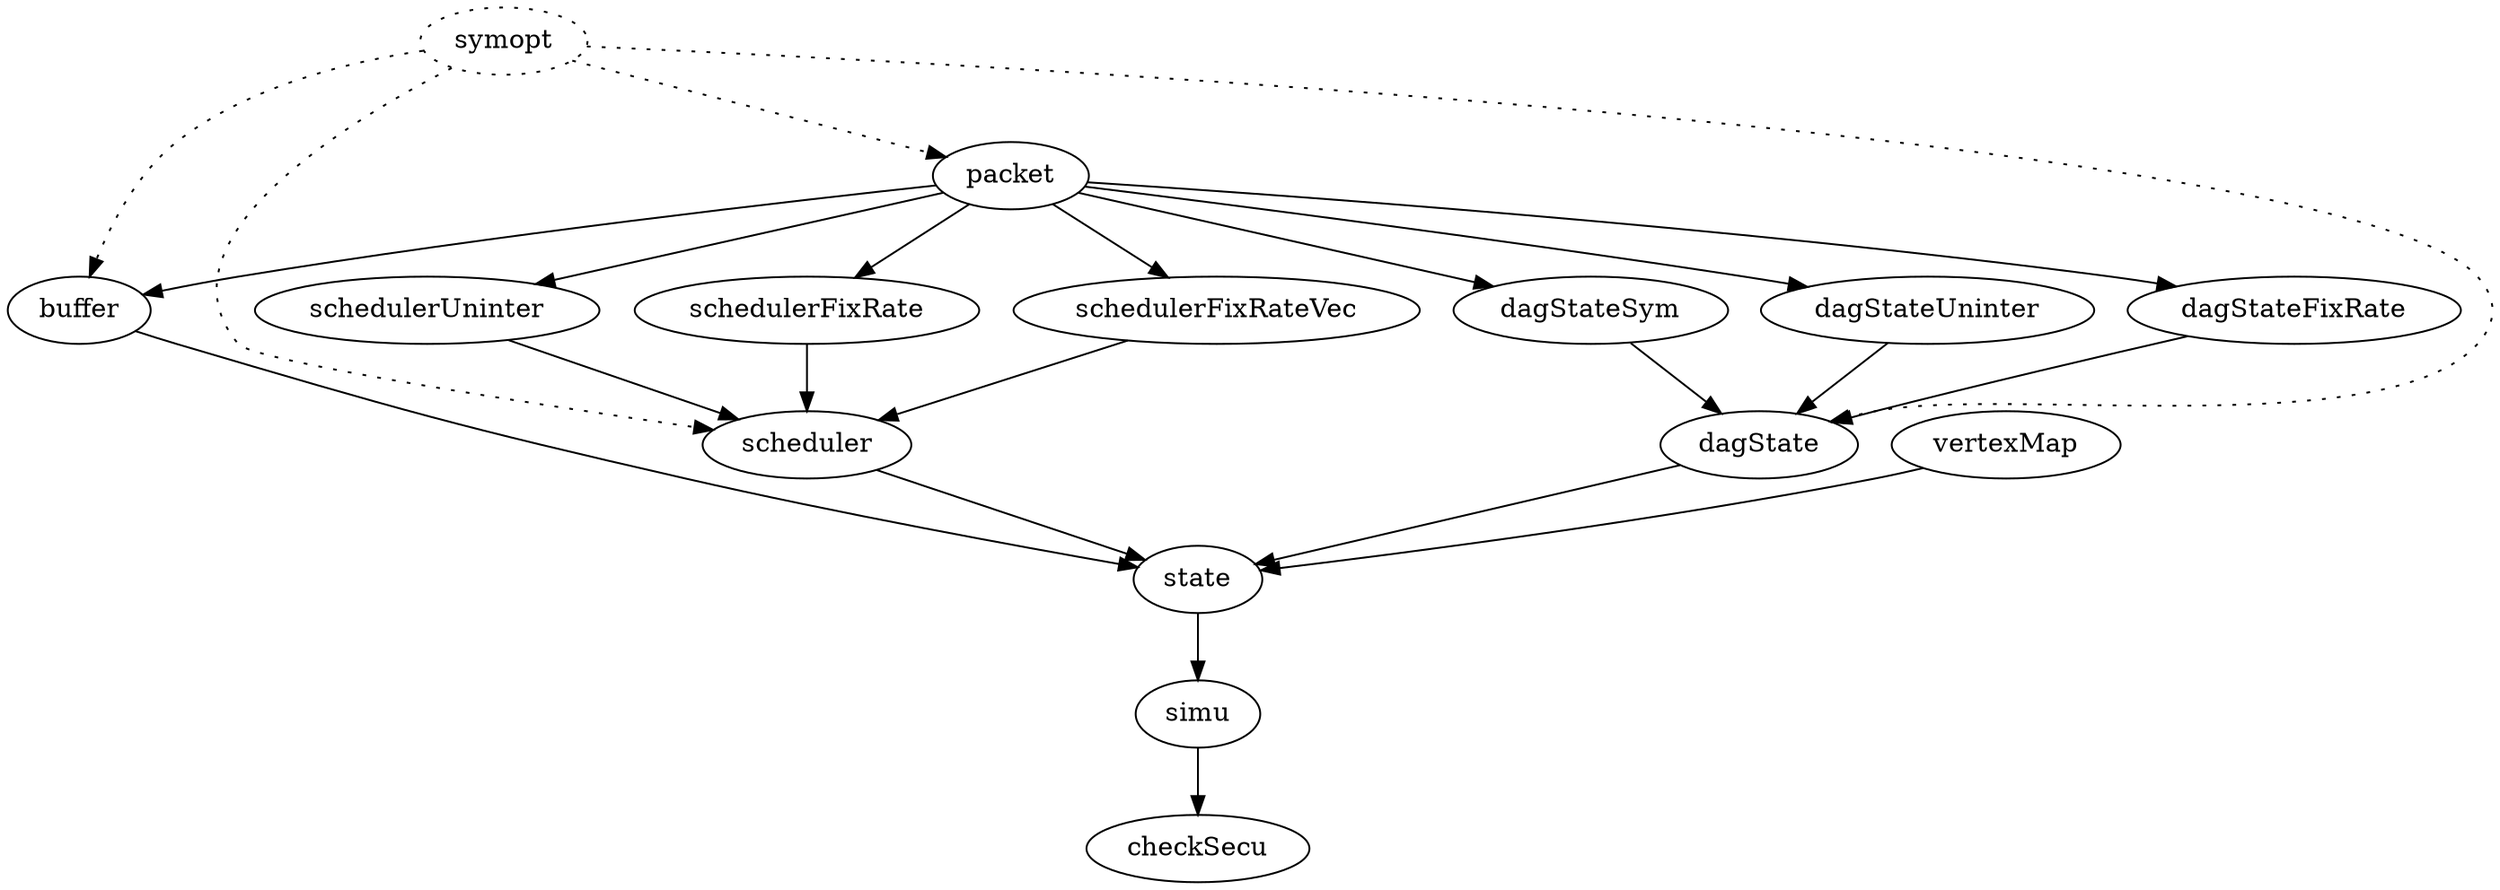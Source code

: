digraph G {

  "symopt" [style="dotted"];
  "symopt" -> "packet" [style="dotted"];
  "symopt" -> "buffer" [style="dotted"];
  "symopt" -> "dagState" [style="dotted"];
  "symopt" -> "scheduler" [style="dotted"];


  "packet" -> "buffer";
  "packet" -> "dagStateFixRate";
  "packet" -> "dagStateSym";
  "packet" -> "dagStateUninter";
  "packet" -> "schedulerFixRate";
  "packet" -> "schedulerFixRateVec";
  "packet" -> "schedulerUninter";

  "schedulerFixRate" -> "scheduler";
  "schedulerFixRateVec" -> "scheduler";
  "schedulerUninter" -> "scheduler";

  "dagStateFixRate" -> "dagState";
  "dagStateSym" -> "dagState";
  "dagStateUninter" -> "dagState";
  

  "dagState" -> "state";
  "buffer" -> "state";
  "vertexMap" -> "state";
  "scheduler" -> "state";

  "state" -> "simu";

  "simu" -> "checkSecu";
}

